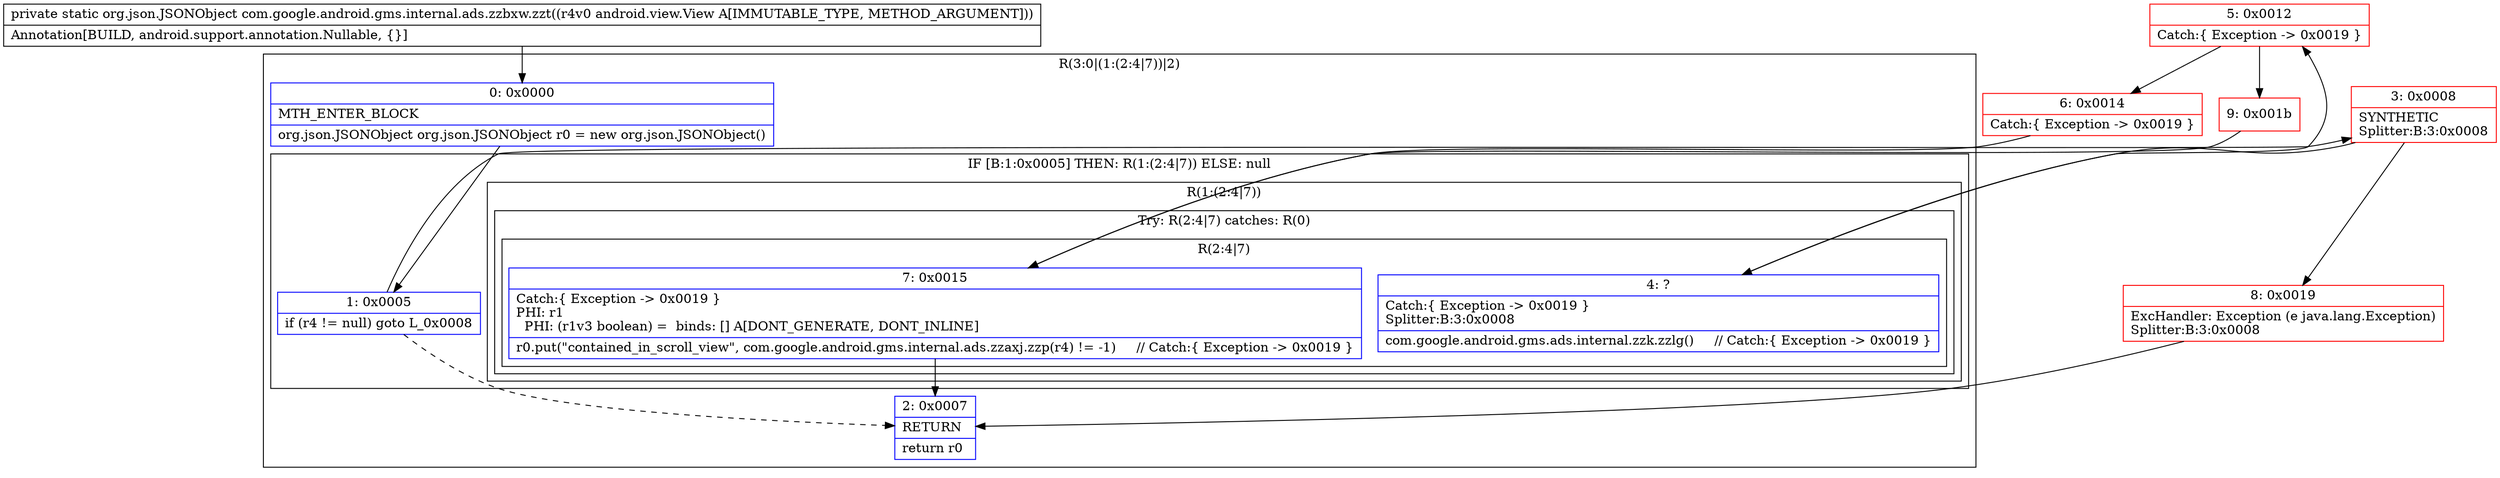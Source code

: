 digraph "CFG forcom.google.android.gms.internal.ads.zzbxw.zzt(Landroid\/view\/View;)Lorg\/json\/JSONObject;" {
subgraph cluster_Region_775344609 {
label = "R(3:0|(1:(2:4|7))|2)";
node [shape=record,color=blue];
Node_0 [shape=record,label="{0\:\ 0x0000|MTH_ENTER_BLOCK\l|org.json.JSONObject org.json.JSONObject r0 = new org.json.JSONObject()\l}"];
subgraph cluster_IfRegion_265638239 {
label = "IF [B:1:0x0005] THEN: R(1:(2:4|7)) ELSE: null";
node [shape=record,color=blue];
Node_1 [shape=record,label="{1\:\ 0x0005|if (r4 != null) goto L_0x0008\l}"];
subgraph cluster_Region_221955816 {
label = "R(1:(2:4|7))";
node [shape=record,color=blue];
subgraph cluster_TryCatchRegion_1166685183 {
label = "Try: R(2:4|7) catches: R(0)";
node [shape=record,color=blue];
subgraph cluster_Region_1337137184 {
label = "R(2:4|7)";
node [shape=record,color=blue];
Node_4 [shape=record,label="{4\:\ ?|Catch:\{ Exception \-\> 0x0019 \}\lSplitter:B:3:0x0008\l|com.google.android.gms.ads.internal.zzk.zzlg()     \/\/ Catch:\{ Exception \-\> 0x0019 \}\l}"];
Node_7 [shape=record,label="{7\:\ 0x0015|Catch:\{ Exception \-\> 0x0019 \}\lPHI: r1 \l  PHI: (r1v3 boolean) =  binds: [] A[DONT_GENERATE, DONT_INLINE]\l|r0.put(\"contained_in_scroll_view\", com.google.android.gms.internal.ads.zzaxj.zzp(r4) != \-1)     \/\/ Catch:\{ Exception \-\> 0x0019 \}\l}"];
}
subgraph cluster_Region_1538808180 {
label = "R(0) | ExcHandler: Exception (e java.lang.Exception)\l";
node [shape=record,color=blue];
}
}
}
}
Node_2 [shape=record,label="{2\:\ 0x0007|RETURN\l|return r0\l}"];
}
subgraph cluster_Region_1538808180 {
label = "R(0) | ExcHandler: Exception (e java.lang.Exception)\l";
node [shape=record,color=blue];
}
Node_3 [shape=record,color=red,label="{3\:\ 0x0008|SYNTHETIC\lSplitter:B:3:0x0008\l}"];
Node_5 [shape=record,color=red,label="{5\:\ 0x0012|Catch:\{ Exception \-\> 0x0019 \}\l}"];
Node_6 [shape=record,color=red,label="{6\:\ 0x0014|Catch:\{ Exception \-\> 0x0019 \}\l}"];
Node_8 [shape=record,color=red,label="{8\:\ 0x0019|ExcHandler: Exception (e java.lang.Exception)\lSplitter:B:3:0x0008\l}"];
Node_9 [shape=record,color=red,label="{9\:\ 0x001b}"];
MethodNode[shape=record,label="{private static org.json.JSONObject com.google.android.gms.internal.ads.zzbxw.zzt((r4v0 android.view.View A[IMMUTABLE_TYPE, METHOD_ARGUMENT]))  | Annotation[BUILD, android.support.annotation.Nullable, \{\}]\l}"];
MethodNode -> Node_0;
Node_0 -> Node_1;
Node_1 -> Node_2[style=dashed];
Node_1 -> Node_3;
Node_4 -> Node_5;
Node_7 -> Node_2;
Node_3 -> Node_4;
Node_3 -> Node_8;
Node_5 -> Node_6;
Node_5 -> Node_9;
Node_6 -> Node_7;
Node_8 -> Node_2;
Node_9 -> Node_7;
}

